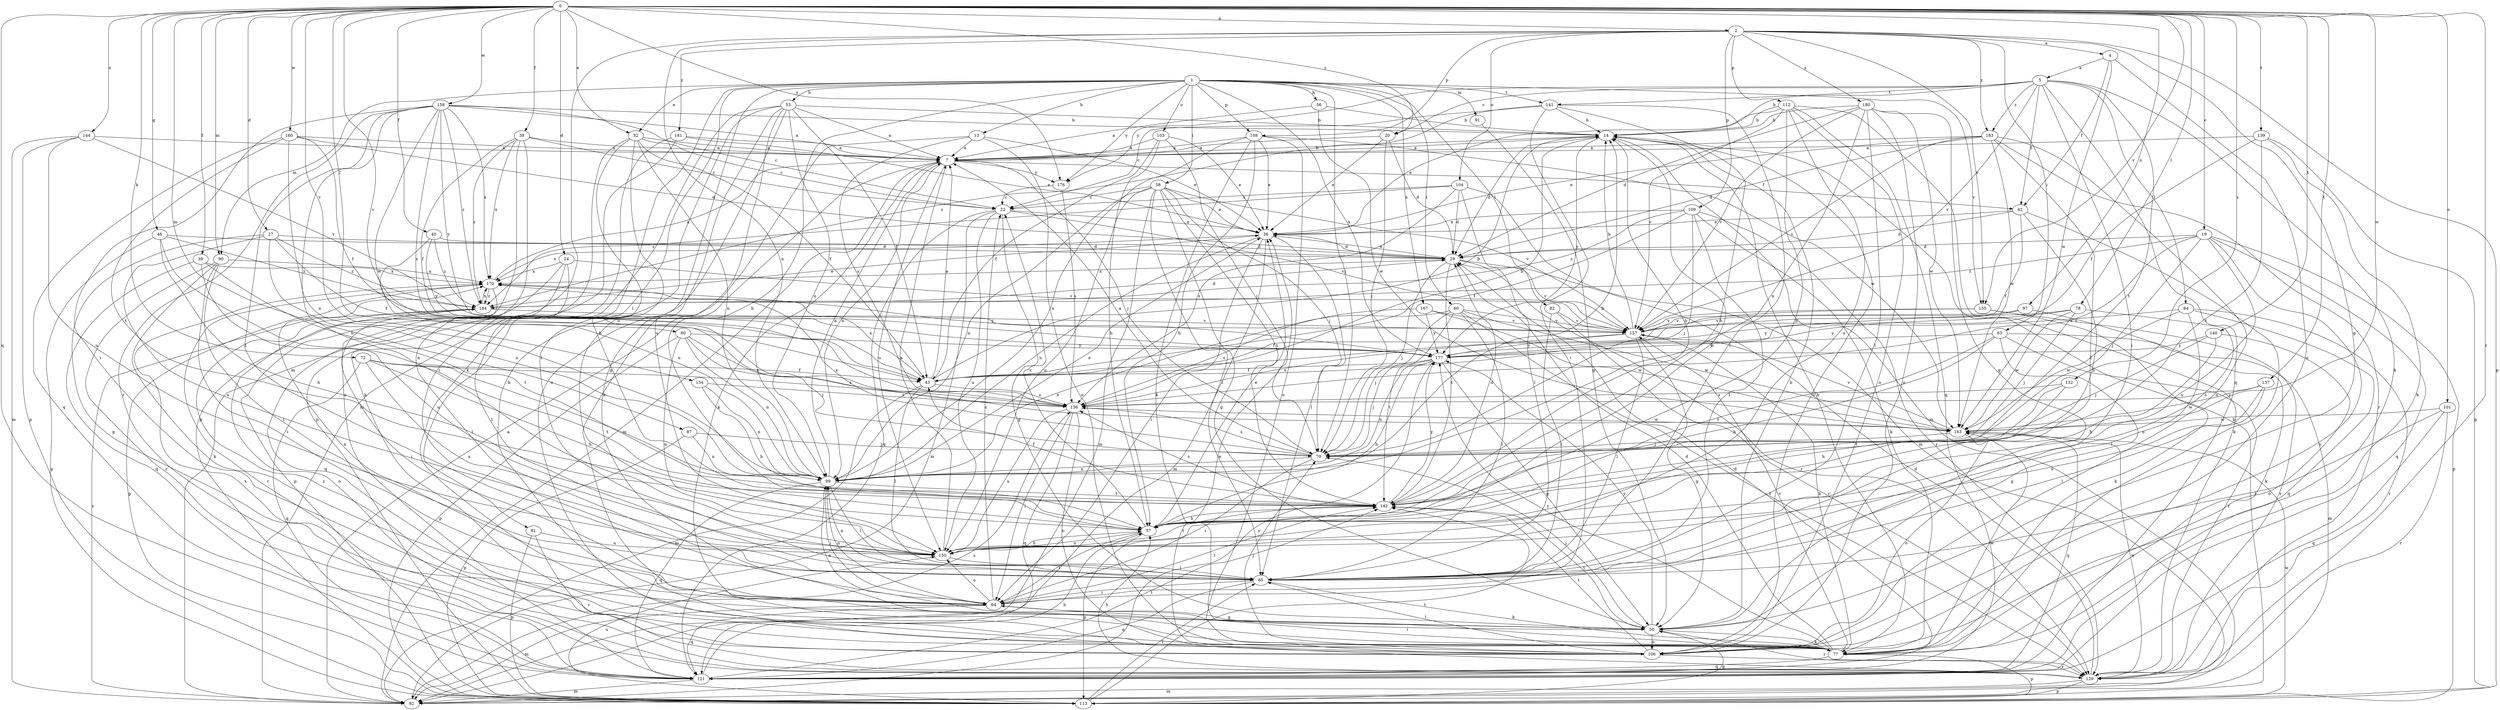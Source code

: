 strict digraph  {
0;
1;
2;
4;
5;
7;
13;
14;
19;
20;
22;
24;
27;
29;
32;
36;
38;
39;
40;
42;
43;
46;
50;
53;
56;
57;
58;
60;
63;
64;
70;
72;
77;
78;
80;
81;
82;
84;
85;
87;
90;
91;
92;
97;
99;
101;
103;
104;
106;
108;
109;
112;
113;
121;
129;
132;
136;
137;
139;
140;
141;
142;
144;
150;
154;
155;
157;
158;
160;
163;
167;
170;
176;
177;
180;
181;
183;
184;
0 -> 2  [label=a];
0 -> 19  [label=c];
0 -> 20  [label=c];
0 -> 24  [label=d];
0 -> 27  [label=d];
0 -> 32  [label=e];
0 -> 38  [label=f];
0 -> 39  [label=f];
0 -> 40  [label=f];
0 -> 46  [label=g];
0 -> 72  [label=k];
0 -> 78  [label=l];
0 -> 80  [label=l];
0 -> 87  [label=m];
0 -> 90  [label=m];
0 -> 97  [label=n];
0 -> 101  [label=o];
0 -> 121  [label=q];
0 -> 129  [label=r];
0 -> 132  [label=s];
0 -> 136  [label=s];
0 -> 137  [label=t];
0 -> 139  [label=t];
0 -> 140  [label=t];
0 -> 144  [label=u];
0 -> 154  [label=v];
0 -> 155  [label=v];
0 -> 158  [label=w];
0 -> 160  [label=w];
0 -> 163  [label=w];
0 -> 176  [label=y];
1 -> 13  [label=b];
1 -> 32  [label=e];
1 -> 53  [label=h];
1 -> 56  [label=h];
1 -> 57  [label=h];
1 -> 58  [label=i];
1 -> 60  [label=i];
1 -> 70  [label=j];
1 -> 77  [label=k];
1 -> 81  [label=l];
1 -> 82  [label=l];
1 -> 90  [label=m];
1 -> 91  [label=m];
1 -> 103  [label=o];
1 -> 108  [label=p];
1 -> 141  [label=t];
1 -> 150  [label=u];
1 -> 155  [label=v];
1 -> 167  [label=x];
1 -> 176  [label=y];
1 -> 177  [label=x];
2 -> 4  [label=a];
2 -> 50  [label=g];
2 -> 63  [label=i];
2 -> 92  [label=m];
2 -> 99  [label=n];
2 -> 104  [label=o];
2 -> 108  [label=p];
2 -> 109  [label=p];
2 -> 112  [label=p];
2 -> 113  [label=p];
2 -> 155  [label=v];
2 -> 180  [label=z];
2 -> 181  [label=z];
2 -> 183  [label=z];
4 -> 5  [label=a];
4 -> 42  [label=f];
4 -> 106  [label=o];
4 -> 163  [label=w];
5 -> 14  [label=b];
5 -> 20  [label=c];
5 -> 42  [label=f];
5 -> 64  [label=i];
5 -> 77  [label=k];
5 -> 84  [label=l];
5 -> 121  [label=q];
5 -> 141  [label=t];
5 -> 142  [label=t];
5 -> 157  [label=v];
5 -> 176  [label=y];
5 -> 183  [label=z];
7 -> 14  [label=b];
7 -> 42  [label=f];
7 -> 70  [label=j];
7 -> 77  [label=k];
7 -> 92  [label=m];
7 -> 99  [label=n];
7 -> 150  [label=u];
7 -> 176  [label=y];
13 -> 7  [label=a];
13 -> 36  [label=e];
13 -> 77  [label=k];
13 -> 106  [label=o];
13 -> 136  [label=s];
14 -> 7  [label=a];
14 -> 29  [label=d];
14 -> 92  [label=m];
14 -> 106  [label=o];
14 -> 177  [label=y];
19 -> 29  [label=d];
19 -> 70  [label=j];
19 -> 106  [label=o];
19 -> 113  [label=p];
19 -> 121  [label=q];
19 -> 136  [label=s];
19 -> 150  [label=u];
19 -> 184  [label=z];
20 -> 7  [label=a];
20 -> 29  [label=d];
20 -> 36  [label=e];
20 -> 70  [label=j];
22 -> 36  [label=e];
22 -> 50  [label=g];
22 -> 92  [label=m];
22 -> 121  [label=q];
22 -> 150  [label=u];
22 -> 157  [label=v];
24 -> 85  [label=l];
24 -> 113  [label=p];
24 -> 121  [label=q];
24 -> 157  [label=v];
24 -> 170  [label=x];
27 -> 29  [label=d];
27 -> 43  [label=f];
27 -> 50  [label=g];
27 -> 99  [label=n];
27 -> 150  [label=u];
27 -> 184  [label=z];
29 -> 36  [label=e];
29 -> 70  [label=j];
29 -> 129  [label=r];
29 -> 142  [label=t];
29 -> 157  [label=v];
29 -> 170  [label=x];
32 -> 7  [label=a];
32 -> 22  [label=c];
32 -> 43  [label=f];
32 -> 57  [label=h];
32 -> 77  [label=k];
32 -> 85  [label=l];
32 -> 99  [label=n];
36 -> 29  [label=d];
36 -> 64  [label=i];
36 -> 85  [label=l];
36 -> 92  [label=m];
36 -> 99  [label=n];
36 -> 170  [label=x];
38 -> 7  [label=a];
38 -> 22  [label=c];
38 -> 43  [label=f];
38 -> 106  [label=o];
38 -> 113  [label=p];
38 -> 170  [label=x];
38 -> 184  [label=z];
39 -> 121  [label=q];
39 -> 142  [label=t];
39 -> 150  [label=u];
39 -> 170  [label=x];
40 -> 29  [label=d];
40 -> 99  [label=n];
40 -> 177  [label=y];
40 -> 184  [label=z];
42 -> 29  [label=d];
42 -> 36  [label=e];
42 -> 43  [label=f];
42 -> 57  [label=h];
42 -> 77  [label=k];
43 -> 7  [label=a];
43 -> 14  [label=b];
43 -> 85  [label=l];
43 -> 92  [label=m];
43 -> 136  [label=s];
43 -> 170  [label=x];
46 -> 29  [label=d];
46 -> 57  [label=h];
46 -> 99  [label=n];
46 -> 113  [label=p];
46 -> 184  [label=z];
50 -> 14  [label=b];
50 -> 70  [label=j];
50 -> 77  [label=k];
50 -> 99  [label=n];
50 -> 106  [label=o];
50 -> 129  [label=r];
50 -> 142  [label=t];
50 -> 177  [label=y];
53 -> 7  [label=a];
53 -> 14  [label=b];
53 -> 43  [label=f];
53 -> 50  [label=g];
53 -> 77  [label=k];
53 -> 92  [label=m];
53 -> 99  [label=n];
53 -> 106  [label=o];
53 -> 150  [label=u];
56 -> 7  [label=a];
56 -> 14  [label=b];
56 -> 163  [label=w];
57 -> 22  [label=c];
57 -> 36  [label=e];
57 -> 64  [label=i];
57 -> 113  [label=p];
57 -> 150  [label=u];
58 -> 22  [label=c];
58 -> 36  [label=e];
58 -> 50  [label=g];
58 -> 70  [label=j];
58 -> 85  [label=l];
58 -> 92  [label=m];
58 -> 99  [label=n];
58 -> 142  [label=t];
58 -> 150  [label=u];
58 -> 157  [label=v];
60 -> 70  [label=j];
60 -> 85  [label=l];
60 -> 99  [label=n];
60 -> 129  [label=r];
60 -> 142  [label=t];
60 -> 157  [label=v];
60 -> 163  [label=w];
63 -> 50  [label=g];
63 -> 57  [label=h];
63 -> 92  [label=m];
63 -> 129  [label=r];
63 -> 142  [label=t];
63 -> 177  [label=y];
64 -> 22  [label=c];
64 -> 50  [label=g];
64 -> 92  [label=m];
64 -> 99  [label=n];
64 -> 121  [label=q];
64 -> 142  [label=t];
64 -> 150  [label=u];
64 -> 170  [label=x];
70 -> 7  [label=a];
70 -> 64  [label=i];
70 -> 99  [label=n];
70 -> 136  [label=s];
70 -> 170  [label=x];
72 -> 43  [label=f];
72 -> 57  [label=h];
72 -> 121  [label=q];
72 -> 136  [label=s];
72 -> 142  [label=t];
72 -> 150  [label=u];
77 -> 14  [label=b];
77 -> 29  [label=d];
77 -> 64  [label=i];
77 -> 113  [label=p];
77 -> 121  [label=q];
77 -> 157  [label=v];
77 -> 163  [label=w];
77 -> 177  [label=y];
77 -> 184  [label=z];
78 -> 70  [label=j];
78 -> 150  [label=u];
78 -> 157  [label=v];
78 -> 163  [label=w];
78 -> 177  [label=y];
80 -> 70  [label=j];
80 -> 99  [label=n];
80 -> 113  [label=p];
80 -> 136  [label=s];
80 -> 150  [label=u];
80 -> 177  [label=y];
81 -> 113  [label=p];
81 -> 129  [label=r];
81 -> 150  [label=u];
82 -> 85  [label=l];
82 -> 129  [label=r];
82 -> 157  [label=v];
84 -> 85  [label=l];
84 -> 121  [label=q];
84 -> 129  [label=r];
84 -> 157  [label=v];
84 -> 163  [label=w];
85 -> 64  [label=i];
85 -> 77  [label=k];
85 -> 99  [label=n];
85 -> 121  [label=q];
87 -> 70  [label=j];
87 -> 99  [label=n];
87 -> 113  [label=p];
90 -> 64  [label=i];
90 -> 77  [label=k];
90 -> 85  [label=l];
90 -> 129  [label=r];
90 -> 170  [label=x];
91 -> 50  [label=g];
92 -> 7  [label=a];
92 -> 136  [label=s];
92 -> 177  [label=y];
92 -> 184  [label=z];
97 -> 77  [label=k];
97 -> 157  [label=v];
97 -> 177  [label=y];
99 -> 7  [label=a];
99 -> 14  [label=b];
99 -> 36  [label=e];
99 -> 64  [label=i];
99 -> 85  [label=l];
99 -> 121  [label=q];
99 -> 142  [label=t];
101 -> 85  [label=l];
101 -> 121  [label=q];
101 -> 129  [label=r];
101 -> 163  [label=w];
103 -> 7  [label=a];
103 -> 36  [label=e];
103 -> 43  [label=f];
103 -> 57  [label=h];
103 -> 70  [label=j];
104 -> 22  [label=c];
104 -> 29  [label=d];
104 -> 85  [label=l];
104 -> 92  [label=m];
104 -> 136  [label=s];
104 -> 184  [label=z];
106 -> 70  [label=j];
106 -> 85  [label=l];
106 -> 129  [label=r];
106 -> 142  [label=t];
108 -> 7  [label=a];
108 -> 36  [label=e];
108 -> 57  [label=h];
108 -> 77  [label=k];
108 -> 99  [label=n];
108 -> 106  [label=o];
108 -> 163  [label=w];
109 -> 36  [label=e];
109 -> 43  [label=f];
109 -> 70  [label=j];
109 -> 77  [label=k];
109 -> 85  [label=l];
109 -> 129  [label=r];
109 -> 184  [label=z];
112 -> 14  [label=b];
112 -> 36  [label=e];
112 -> 57  [label=h];
112 -> 106  [label=o];
112 -> 121  [label=q];
112 -> 129  [label=r];
112 -> 150  [label=u];
112 -> 157  [label=v];
113 -> 14  [label=b];
113 -> 50  [label=g];
113 -> 85  [label=l];
113 -> 142  [label=t];
113 -> 150  [label=u];
113 -> 163  [label=w];
121 -> 29  [label=d];
121 -> 57  [label=h];
121 -> 92  [label=m];
121 -> 142  [label=t];
121 -> 170  [label=x];
129 -> 29  [label=d];
129 -> 36  [label=e];
129 -> 57  [label=h];
129 -> 92  [label=m];
129 -> 113  [label=p];
129 -> 163  [label=w];
132 -> 57  [label=h];
132 -> 136  [label=s];
132 -> 142  [label=t];
136 -> 14  [label=b];
136 -> 64  [label=i];
136 -> 106  [label=o];
136 -> 121  [label=q];
136 -> 150  [label=u];
136 -> 163  [label=w];
137 -> 85  [label=l];
137 -> 136  [label=s];
137 -> 150  [label=u];
137 -> 163  [label=w];
139 -> 7  [label=a];
139 -> 43  [label=f];
139 -> 77  [label=k];
139 -> 113  [label=p];
139 -> 142  [label=t];
140 -> 57  [label=h];
140 -> 70  [label=j];
140 -> 106  [label=o];
140 -> 177  [label=y];
141 -> 14  [label=b];
141 -> 22  [label=c];
141 -> 57  [label=h];
141 -> 64  [label=i];
141 -> 85  [label=l];
141 -> 184  [label=z];
142 -> 14  [label=b];
142 -> 29  [label=d];
142 -> 43  [label=f];
142 -> 57  [label=h];
142 -> 136  [label=s];
142 -> 177  [label=y];
144 -> 7  [label=a];
144 -> 92  [label=m];
144 -> 113  [label=p];
144 -> 150  [label=u];
144 -> 157  [label=v];
150 -> 7  [label=a];
150 -> 14  [label=b];
150 -> 57  [label=h];
150 -> 85  [label=l];
150 -> 142  [label=t];
154 -> 57  [label=h];
154 -> 99  [label=n];
154 -> 136  [label=s];
155 -> 43  [label=f];
155 -> 77  [label=k];
155 -> 129  [label=r];
155 -> 157  [label=v];
157 -> 14  [label=b];
157 -> 50  [label=g];
157 -> 77  [label=k];
157 -> 85  [label=l];
157 -> 136  [label=s];
157 -> 177  [label=y];
158 -> 7  [label=a];
158 -> 14  [label=b];
158 -> 22  [label=c];
158 -> 64  [label=i];
158 -> 85  [label=l];
158 -> 129  [label=r];
158 -> 136  [label=s];
158 -> 150  [label=u];
158 -> 163  [label=w];
158 -> 170  [label=x];
158 -> 177  [label=y];
158 -> 184  [label=z];
160 -> 7  [label=a];
160 -> 29  [label=d];
160 -> 43  [label=f];
160 -> 99  [label=n];
160 -> 121  [label=q];
160 -> 142  [label=t];
163 -> 70  [label=j];
163 -> 106  [label=o];
163 -> 121  [label=q];
163 -> 157  [label=v];
167 -> 136  [label=s];
167 -> 157  [label=v];
167 -> 163  [label=w];
167 -> 177  [label=y];
170 -> 7  [label=a];
170 -> 85  [label=l];
170 -> 113  [label=p];
170 -> 129  [label=r];
170 -> 177  [label=y];
170 -> 184  [label=z];
176 -> 22  [label=c];
176 -> 136  [label=s];
177 -> 43  [label=f];
177 -> 50  [label=g];
177 -> 57  [label=h];
177 -> 70  [label=j];
177 -> 99  [label=n];
180 -> 14  [label=b];
180 -> 29  [label=d];
180 -> 50  [label=g];
180 -> 85  [label=l];
180 -> 99  [label=n];
180 -> 106  [label=o];
180 -> 157  [label=v];
180 -> 163  [label=w];
181 -> 7  [label=a];
181 -> 36  [label=e];
181 -> 64  [label=i];
181 -> 113  [label=p];
183 -> 7  [label=a];
183 -> 29  [label=d];
183 -> 36  [label=e];
183 -> 85  [label=l];
183 -> 106  [label=o];
183 -> 129  [label=r];
183 -> 157  [label=v];
183 -> 163  [label=w];
184 -> 29  [label=d];
184 -> 36  [label=e];
184 -> 64  [label=i];
184 -> 106  [label=o];
184 -> 157  [label=v];
184 -> 170  [label=x];
}
